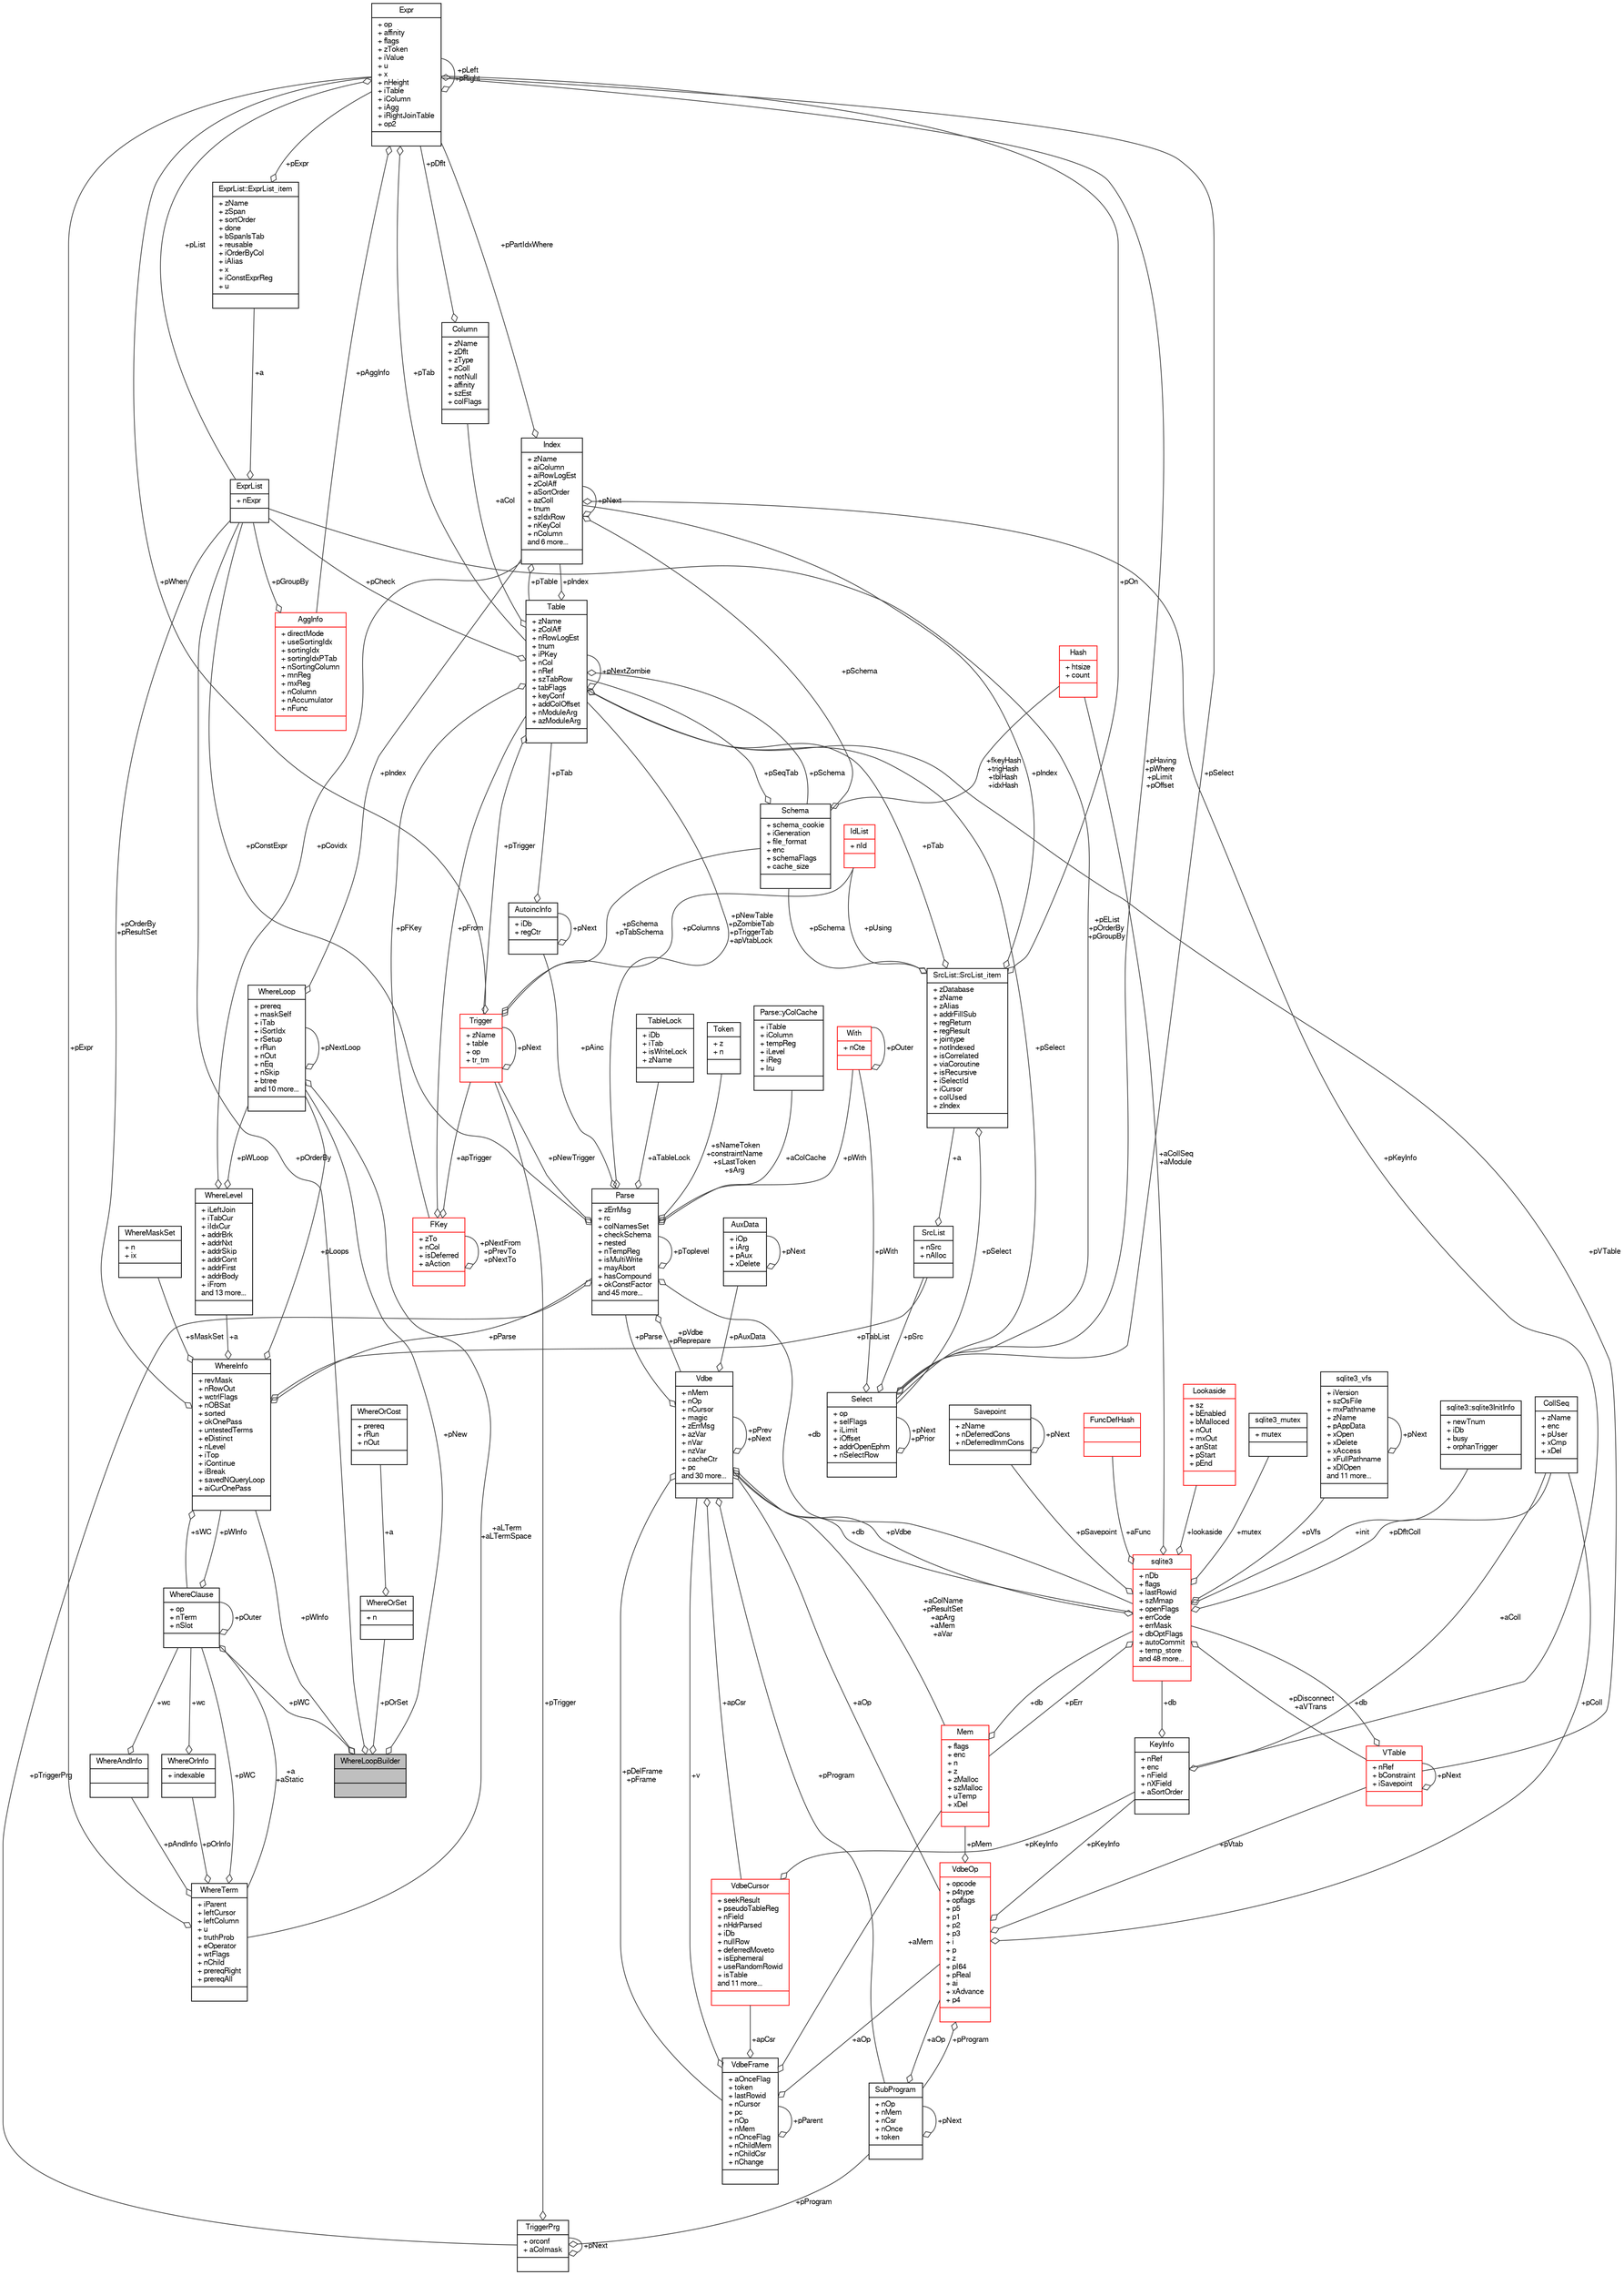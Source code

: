 digraph "WhereLoopBuilder"
{
  edge [fontname="FreeSans",fontsize="10",labelfontname="FreeSans",labelfontsize="10"];
  node [fontname="FreeSans",fontsize="10",shape=record];
  Node1 [label="{WhereLoopBuilder\n||}",height=0.2,width=0.4,color="black", fillcolor="grey75", style="filled", fontcolor="black"];
  Node2 -> Node1 [color="grey25",fontsize="10",style="solid",label=" +pOrSet" ,arrowhead="odiamond",fontname="FreeSans"];
  Node2 [label="{WhereOrSet\n|+ n\l|}",height=0.2,width=0.4,color="black", fillcolor="white", style="filled",URL="$structWhereOrSet.html"];
  Node3 -> Node2 [color="grey25",fontsize="10",style="solid",label=" +a" ,arrowhead="odiamond",fontname="FreeSans"];
  Node3 [label="{WhereOrCost\n|+ prereq\l+ rRun\l+ nOut\l|}",height=0.2,width=0.4,color="black", fillcolor="white", style="filled",URL="$structWhereOrCost.html"];
  Node4 -> Node1 [color="grey25",fontsize="10",style="solid",label=" +pNew" ,arrowhead="odiamond",fontname="FreeSans"];
  Node4 [label="{WhereLoop\n|+ prereq\l+ maskSelf\l+ iTab\l+ iSortIdx\l+ rSetup\l+ rRun\l+ nOut\l+ nEq\l+ nSkip\l+ btree\land 10 more...\l|}",height=0.2,width=0.4,color="black", fillcolor="white", style="filled",URL="$structWhereLoop.html"];
  Node4 -> Node4 [color="grey25",fontsize="10",style="solid",label=" +pNextLoop" ,arrowhead="odiamond",fontname="FreeSans"];
  Node5 -> Node4 [color="grey25",fontsize="10",style="solid",label=" +aLTerm\n+aLTermSpace" ,arrowhead="odiamond",fontname="FreeSans"];
  Node5 [label="{WhereTerm\n|+ iParent\l+ leftCursor\l+ leftColumn\l+ u\l+ truthProb\l+ eOperator\l+ wtFlags\l+ nChild\l+ prereqRight\l+ prereqAll\l|}",height=0.2,width=0.4,color="black", fillcolor="white", style="filled",URL="$structWhereTerm.html"];
  Node6 -> Node5 [color="grey25",fontsize="10",style="solid",label=" +pAndInfo" ,arrowhead="odiamond",fontname="FreeSans"];
  Node6 [label="{WhereAndInfo\n||}",height=0.2,width=0.4,color="black", fillcolor="white", style="filled",URL="$structWhereAndInfo.html"];
  Node7 -> Node6 [color="grey25",fontsize="10",style="solid",label=" +wc" ,arrowhead="odiamond",fontname="FreeSans"];
  Node7 [label="{WhereClause\n|+ op\l+ nTerm\l+ nSlot\l|}",height=0.2,width=0.4,color="black", fillcolor="white", style="filled",URL="$structWhereClause.html"];
  Node5 -> Node7 [color="grey25",fontsize="10",style="solid",label=" +a\n+aStatic" ,arrowhead="odiamond",fontname="FreeSans"];
  Node8 -> Node7 [color="grey25",fontsize="10",style="solid",label=" +pWInfo" ,arrowhead="odiamond",fontname="FreeSans"];
  Node8 [label="{WhereInfo\n|+ revMask\l+ nRowOut\l+ wctrlFlags\l+ nOBSat\l+ sorted\l+ okOnePass\l+ untestedTerms\l+ eDistinct\l+ nLevel\l+ iTop\l+ iContinue\l+ iBreak\l+ savedNQueryLoop\l+ aiCurOnePass\l|}",height=0.2,width=0.4,color="black", fillcolor="white", style="filled",URL="$structWhereInfo.html"];
  Node4 -> Node8 [color="grey25",fontsize="10",style="solid",label=" +pLoops" ,arrowhead="odiamond",fontname="FreeSans"];
  Node7 -> Node8 [color="grey25",fontsize="10",style="solid",label=" +sWC" ,arrowhead="odiamond",fontname="FreeSans"];
  Node9 -> Node8 [color="grey25",fontsize="10",style="solid",label=" +a" ,arrowhead="odiamond",fontname="FreeSans"];
  Node9 [label="{WhereLevel\n|+ iLeftJoin\l+ iTabCur\l+ iIdxCur\l+ addrBrk\l+ addrNxt\l+ addrSkip\l+ addrCont\l+ addrFirst\l+ addrBody\l+ iFrom\land 13 more...\l|}",height=0.2,width=0.4,color="black", fillcolor="white", style="filled",URL="$structWhereLevel.html"];
  Node4 -> Node9 [color="grey25",fontsize="10",style="solid",label=" +pWLoop" ,arrowhead="odiamond",fontname="FreeSans"];
  Node10 -> Node9 [color="grey25",fontsize="10",style="solid",label=" +pCovidx" ,arrowhead="odiamond",fontname="FreeSans"];
  Node10 [label="{Index\n|+ zName\l+ aiColumn\l+ aiRowLogEst\l+ zColAff\l+ aSortOrder\l+ azColl\l+ tnum\l+ szIdxRow\l+ nKeyCol\l+ nColumn\land 6 more...\l|}",height=0.2,width=0.4,color="black", fillcolor="white", style="filled",URL="$structIndex.html"];
  Node11 -> Node10 [color="grey25",fontsize="10",style="solid",label=" +pSchema" ,arrowhead="odiamond",fontname="FreeSans"];
  Node11 [label="{Schema\n|+ schema_cookie\l+ iGeneration\l+ file_format\l+ enc\l+ schemaFlags\l+ cache_size\l|}",height=0.2,width=0.4,color="black", fillcolor="white", style="filled",URL="$structSchema.html"];
  Node12 -> Node11 [color="grey25",fontsize="10",style="solid",label=" +pSeqTab" ,arrowhead="odiamond",fontname="FreeSans"];
  Node12 [label="{Table\n|+ zName\l+ zColAff\l+ nRowLogEst\l+ tnum\l+ iPKey\l+ nCol\l+ nRef\l+ szTabRow\l+ tabFlags\l+ keyConf\l+ addColOffset\l+ nModuleArg\l+ azModuleArg\l|}",height=0.2,width=0.4,color="black", fillcolor="white", style="filled",URL="$structTable.html"];
  Node11 -> Node12 [color="grey25",fontsize="10",style="solid",label=" +pSchema" ,arrowhead="odiamond",fontname="FreeSans"];
  Node13 -> Node12 [color="grey25",fontsize="10",style="solid",label=" +aCol" ,arrowhead="odiamond",fontname="FreeSans"];
  Node13 [label="{Column\n|+ zName\l+ zDflt\l+ zType\l+ zColl\l+ notNull\l+ affinity\l+ szEst\l+ colFlags\l|}",height=0.2,width=0.4,color="black", fillcolor="white", style="filled",URL="$structColumn.html"];
  Node14 -> Node13 [color="grey25",fontsize="10",style="solid",label=" +pDflt" ,arrowhead="odiamond",fontname="FreeSans"];
  Node14 [label="{Expr\n|+ op\l+ affinity\l+ flags\l+ zToken\l+ iValue\l+ u\l+ x\l+ nHeight\l+ iTable\l+ iColumn\l+ iAgg\l+ iRightJoinTable\l+ op2\l|}",height=0.2,width=0.4,color="black", fillcolor="white", style="filled",URL="$structExpr.html"];
  Node15 -> Node14 [color="grey25",fontsize="10",style="solid",label=" +pAggInfo" ,arrowhead="odiamond",fontname="FreeSans"];
  Node15 [label="{AggInfo\n|+ directMode\l+ useSortingIdx\l+ sortingIdx\l+ sortingIdxPTab\l+ nSortingColumn\l+ mnReg\l+ mxReg\l+ nColumn\l+ nAccumulator\l+ nFunc\l|}",height=0.2,width=0.4,color="red", fillcolor="white", style="filled",URL="$structAggInfo.html"];
  Node20 -> Node15 [color="grey25",fontsize="10",style="solid",label=" +pGroupBy" ,arrowhead="odiamond",fontname="FreeSans"];
  Node20 [label="{ExprList\n|+ nExpr\l|}",height=0.2,width=0.4,color="black", fillcolor="white", style="filled",URL="$structExprList.html"];
  Node21 -> Node20 [color="grey25",fontsize="10",style="solid",label=" +a" ,arrowhead="odiamond",fontname="FreeSans"];
  Node21 [label="{ExprList::ExprList_item\n|+ zName\l+ zSpan\l+ sortOrder\l+ done\l+ bSpanIsTab\l+ reusable\l+ iOrderByCol\l+ iAlias\l+ x\l+ iConstExprReg\l+ u\l|}",height=0.2,width=0.4,color="black", fillcolor="white", style="filled",URL="$structExprList_1_1ExprList__item.html"];
  Node14 -> Node21 [color="grey25",fontsize="10",style="solid",label=" +pExpr" ,arrowhead="odiamond",fontname="FreeSans"];
  Node14 -> Node14 [color="grey25",fontsize="10",style="solid",label=" +pLeft\n+pRight" ,arrowhead="odiamond",fontname="FreeSans"];
  Node12 -> Node14 [color="grey25",fontsize="10",style="solid",label=" +pTab" ,arrowhead="odiamond",fontname="FreeSans"];
  Node22 -> Node14 [color="grey25",fontsize="10",style="solid",label=" +pSelect" ,arrowhead="odiamond",fontname="FreeSans"];
  Node22 [label="{Select\n|+ op\l+ selFlags\l+ iLimit\l+ iOffset\l+ addrOpenEphm\l+ nSelectRow\l|}",height=0.2,width=0.4,color="black", fillcolor="white", style="filled",URL="$structSelect.html"];
  Node14 -> Node22 [color="grey25",fontsize="10",style="solid",label=" +pHaving\n+pWhere\n+pLimit\n+pOffset" ,arrowhead="odiamond",fontname="FreeSans"];
  Node23 -> Node22 [color="grey25",fontsize="10",style="solid",label=" +pWith" ,arrowhead="odiamond",fontname="FreeSans"];
  Node23 [label="{With\n|+ nCte\l|}",height=0.2,width=0.4,color="red", fillcolor="white", style="filled",URL="$structWith.html"];
  Node23 -> Node23 [color="grey25",fontsize="10",style="solid",label=" +pOuter" ,arrowhead="odiamond",fontname="FreeSans"];
  Node22 -> Node22 [color="grey25",fontsize="10",style="solid",label=" +pNext\n+pPrior" ,arrowhead="odiamond",fontname="FreeSans"];
  Node25 -> Node22 [color="grey25",fontsize="10",style="solid",label=" +pSrc" ,arrowhead="odiamond",fontname="FreeSans"];
  Node25 [label="{SrcList\n|+ nSrc\l+ nAlloc\l|}",height=0.2,width=0.4,color="black", fillcolor="white", style="filled",URL="$structSrcList.html"];
  Node26 -> Node25 [color="grey25",fontsize="10",style="solid",label=" +a" ,arrowhead="odiamond",fontname="FreeSans"];
  Node26 [label="{SrcList::SrcList_item\n|+ zDatabase\l+ zName\l+ zAlias\l+ addrFillSub\l+ regReturn\l+ regResult\l+ jointype\l+ notIndexed\l+ isCorrelated\l+ viaCoroutine\l+ isRecursive\l+ iSelectId\l+ iCursor\l+ colUsed\l+ zIndex\l|}",height=0.2,width=0.4,color="black", fillcolor="white", style="filled",URL="$structSrcList_1_1SrcList__item.html"];
  Node11 -> Node26 [color="grey25",fontsize="10",style="solid",label=" +pSchema" ,arrowhead="odiamond",fontname="FreeSans"];
  Node14 -> Node26 [color="grey25",fontsize="10",style="solid",label=" +pOn" ,arrowhead="odiamond",fontname="FreeSans"];
  Node27 -> Node26 [color="grey25",fontsize="10",style="solid",label=" +pUsing" ,arrowhead="odiamond",fontname="FreeSans"];
  Node27 [label="{IdList\n|+ nId\l|}",height=0.2,width=0.4,color="red", fillcolor="white", style="filled",URL="$structIdList.html"];
  Node12 -> Node26 [color="grey25",fontsize="10",style="solid",label=" +pTab" ,arrowhead="odiamond",fontname="FreeSans"];
  Node22 -> Node26 [color="grey25",fontsize="10",style="solid",label=" +pSelect" ,arrowhead="odiamond",fontname="FreeSans"];
  Node10 -> Node26 [color="grey25",fontsize="10",style="solid",label=" +pIndex" ,arrowhead="odiamond",fontname="FreeSans"];
  Node20 -> Node22 [color="grey25",fontsize="10",style="solid",label=" +pEList\n+pOrderBy\n+pGroupBy" ,arrowhead="odiamond",fontname="FreeSans"];
  Node20 -> Node14 [color="grey25",fontsize="10",style="solid",label=" +pList" ,arrowhead="odiamond",fontname="FreeSans"];
  Node29 -> Node12 [color="grey25",fontsize="10",style="solid",label=" +pFKey" ,arrowhead="odiamond",fontname="FreeSans"];
  Node29 [label="{FKey\n|+ zTo\l+ nCol\l+ isDeferred\l+ aAction\l|}",height=0.2,width=0.4,color="red", fillcolor="white", style="filled",URL="$structFKey.html"];
  Node29 -> Node29 [color="grey25",fontsize="10",style="solid",label=" +pNextFrom\n+pPrevTo\n+pNextTo" ,arrowhead="odiamond",fontname="FreeSans"];
  Node12 -> Node29 [color="grey25",fontsize="10",style="solid",label=" +pFrom" ,arrowhead="odiamond",fontname="FreeSans"];
  Node31 -> Node29 [color="grey25",fontsize="10",style="solid",label=" +apTrigger" ,arrowhead="odiamond",fontname="FreeSans"];
  Node31 [label="{Trigger\n|+ zName\l+ table\l+ op\l+ tr_tm\l|}",height=0.2,width=0.4,color="red", fillcolor="white", style="filled",URL="$structTrigger.html"];
  Node11 -> Node31 [color="grey25",fontsize="10",style="solid",label=" +pSchema\n+pTabSchema" ,arrowhead="odiamond",fontname="FreeSans"];
  Node14 -> Node31 [color="grey25",fontsize="10",style="solid",label=" +pWhen" ,arrowhead="odiamond",fontname="FreeSans"];
  Node27 -> Node31 [color="grey25",fontsize="10",style="solid",label=" +pColumns" ,arrowhead="odiamond",fontname="FreeSans"];
  Node31 -> Node31 [color="grey25",fontsize="10",style="solid",label=" +pNext" ,arrowhead="odiamond",fontname="FreeSans"];
  Node34 -> Node12 [color="grey25",fontsize="10",style="solid",label=" +pVTable" ,arrowhead="odiamond",fontname="FreeSans"];
  Node34 [label="{VTable\n|+ nRef\l+ bConstraint\l+ iSavepoint\l|}",height=0.2,width=0.4,color="red", fillcolor="white", style="filled",URL="$structVTable.html"];
  Node35 -> Node34 [color="grey25",fontsize="10",style="solid",label=" +db" ,arrowhead="odiamond",fontname="FreeSans"];
  Node35 [label="{sqlite3\n|+ nDb\l+ flags\l+ lastRowid\l+ szMmap\l+ openFlags\l+ errCode\l+ errMask\l+ dbOptFlags\l+ autoCommit\l+ temp_store\land 48 more...\l|}",height=0.2,width=0.4,color="red", fillcolor="white", style="filled",URL="$structsqlite3.html"];
  Node36 -> Node35 [color="grey25",fontsize="10",style="solid",label=" +pErr" ,arrowhead="odiamond",fontname="FreeSans"];
  Node36 [label="{Mem\n|+ flags\l+ enc\l+ n\l+ z\l+ zMalloc\l+ szMalloc\l+ uTemp\l+ xDel\l|}",height=0.2,width=0.4,color="red", fillcolor="white", style="filled",URL="$structMem.html"];
  Node35 -> Node36 [color="grey25",fontsize="10",style="solid",label=" +db" ,arrowhead="odiamond",fontname="FreeSans"];
  Node39 -> Node35 [color="grey25",fontsize="10",style="solid",label=" +pVdbe" ,arrowhead="odiamond",fontname="FreeSans"];
  Node39 [label="{Vdbe\n|+ nMem\l+ nOp\l+ nCursor\l+ magic\l+ zErrMsg\l+ azVar\l+ nVar\l+ nzVar\l+ cacheCtr\l+ pc\land 30 more...\l|}",height=0.2,width=0.4,color="black", fillcolor="white", style="filled",URL="$structVdbe.html"];
  Node39 -> Node39 [color="grey25",fontsize="10",style="solid",label=" +pPrev\n+pNext" ,arrowhead="odiamond",fontname="FreeSans"];
  Node36 -> Node39 [color="grey25",fontsize="10",style="solid",label=" +aColName\n+pResultSet\n+apArg\n+aMem\n+aVar" ,arrowhead="odiamond",fontname="FreeSans"];
  Node35 -> Node39 [color="grey25",fontsize="10",style="solid",label=" +db" ,arrowhead="odiamond",fontname="FreeSans"];
  Node38 -> Node39 [color="grey25",fontsize="10",style="solid",label=" +pDelFrame\n+pFrame" ,arrowhead="odiamond",fontname="FreeSans"];
  Node38 [label="{VdbeFrame\n|+ aOnceFlag\l+ token\l+ lastRowid\l+ nCursor\l+ pc\l+ nOp\l+ nMem\l+ nOnceFlag\l+ nChildMem\l+ nChildCsr\l+ nChange\l|}",height=0.2,width=0.4,color="black", fillcolor="white", style="filled",URL="$structVdbeFrame.html"];
  Node36 -> Node38 [color="grey25",fontsize="10",style="solid",label=" +aMem" ,arrowhead="odiamond",fontname="FreeSans"];
  Node39 -> Node38 [color="grey25",fontsize="10",style="solid",label=" +v" ,arrowhead="odiamond",fontname="FreeSans"];
  Node38 -> Node38 [color="grey25",fontsize="10",style="solid",label=" +pParent" ,arrowhead="odiamond",fontname="FreeSans"];
  Node45 -> Node38 [color="grey25",fontsize="10",style="solid",label=" +apCsr" ,arrowhead="odiamond",fontname="FreeSans"];
  Node45 [label="{VdbeCursor\n|+ seekResult\l+ pseudoTableReg\l+ nField\l+ nHdrParsed\l+ iDb\l+ nullRow\l+ deferredMoveto\l+ isEphemeral\l+ useRandomRowid\l+ isTable\land 11 more...\l|}",height=0.2,width=0.4,color="red", fillcolor="white", style="filled",URL="$structVdbeCursor.html"];
  Node44 -> Node45 [color="grey25",fontsize="10",style="solid",label=" +pKeyInfo" ,arrowhead="odiamond",fontname="FreeSans"];
  Node44 [label="{KeyInfo\n|+ nRef\l+ enc\l+ nField\l+ nXField\l+ aSortOrder\l|}",height=0.2,width=0.4,color="black", fillcolor="white", style="filled",URL="$structKeyInfo.html"];
  Node35 -> Node44 [color="grey25",fontsize="10",style="solid",label=" +db" ,arrowhead="odiamond",fontname="FreeSans"];
  Node43 -> Node44 [color="grey25",fontsize="10",style="solid",label=" +aColl" ,arrowhead="odiamond",fontname="FreeSans"];
  Node43 [label="{CollSeq\n|+ zName\l+ enc\l+ pUser\l+ xCmp\l+ xDel\l|}",height=0.2,width=0.4,color="black", fillcolor="white", style="filled",URL="$structCollSeq.html"];
  Node42 -> Node38 [color="grey25",fontsize="10",style="solid",label=" +aOp" ,arrowhead="odiamond",fontname="FreeSans"];
  Node42 [label="{VdbeOp\n|+ opcode\l+ p4type\l+ opflags\l+ p5\l+ p1\l+ p2\l+ p3\l+ i\l+ p\l+ z\l+ pI64\l+ pReal\l+ ai\l+ xAdvance\l+ p4\l|}",height=0.2,width=0.4,color="red", fillcolor="white", style="filled",URL="$structVdbeOp.html"];
  Node36 -> Node42 [color="grey25",fontsize="10",style="solid",label=" +pMem" ,arrowhead="odiamond",fontname="FreeSans"];
  Node43 -> Node42 [color="grey25",fontsize="10",style="solid",label=" +pColl" ,arrowhead="odiamond",fontname="FreeSans"];
  Node34 -> Node42 [color="grey25",fontsize="10",style="solid",label=" +pVtab" ,arrowhead="odiamond",fontname="FreeSans"];
  Node41 -> Node42 [color="grey25",fontsize="10",style="solid",label=" +pProgram" ,arrowhead="odiamond",fontname="FreeSans"];
  Node41 [label="{SubProgram\n|+ nOp\l+ nMem\l+ nCsr\l+ nOnce\l+ token\l|}",height=0.2,width=0.4,color="black", fillcolor="white", style="filled",URL="$structSubProgram.html"];
  Node41 -> Node41 [color="grey25",fontsize="10",style="solid",label=" +pNext" ,arrowhead="odiamond",fontname="FreeSans"];
  Node42 -> Node41 [color="grey25",fontsize="10",style="solid",label=" +aOp" ,arrowhead="odiamond",fontname="FreeSans"];
  Node44 -> Node42 [color="grey25",fontsize="10",style="solid",label=" +pKeyInfo" ,arrowhead="odiamond",fontname="FreeSans"];
  Node40 -> Node39 [color="grey25",fontsize="10",style="solid",label=" +pAuxData" ,arrowhead="odiamond",fontname="FreeSans"];
  Node40 [label="{AuxData\n|+ iOp\l+ iArg\l+ pAux\l+ xDelete\l|}",height=0.2,width=0.4,color="black", fillcolor="white", style="filled",URL="$structAuxData.html"];
  Node40 -> Node40 [color="grey25",fontsize="10",style="solid",label=" +pNext" ,arrowhead="odiamond",fontname="FreeSans"];
  Node41 -> Node39 [color="grey25",fontsize="10",style="solid",label=" +pProgram" ,arrowhead="odiamond",fontname="FreeSans"];
  Node45 -> Node39 [color="grey25",fontsize="10",style="solid",label=" +apCsr" ,arrowhead="odiamond",fontname="FreeSans"];
  Node78 -> Node39 [color="grey25",fontsize="10",style="solid",label=" +pParse" ,arrowhead="odiamond",fontname="FreeSans"];
  Node78 [label="{Parse\n|+ zErrMsg\l+ rc\l+ colNamesSet\l+ checkSchema\l+ nested\l+ nTempReg\l+ isMultiWrite\l+ mayAbort\l+ hasCompound\l+ okConstFactor\land 45 more...\l|}",height=0.2,width=0.4,color="black", fillcolor="white", style="filled",URL="$structParse.html"];
  Node39 -> Node78 [color="grey25",fontsize="10",style="solid",label=" +pVdbe\n+pReprepare" ,arrowhead="odiamond",fontname="FreeSans"];
  Node35 -> Node78 [color="grey25",fontsize="10",style="solid",label=" +db" ,arrowhead="odiamond",fontname="FreeSans"];
  Node79 -> Node78 [color="grey25",fontsize="10",style="solid",label=" +aTableLock" ,arrowhead="odiamond",fontname="FreeSans"];
  Node79 [label="{TableLock\n|+ iDb\l+ iTab\l+ isWriteLock\l+ zName\l|}",height=0.2,width=0.4,color="black", fillcolor="white", style="filled",URL="$structTableLock.html"];
  Node33 -> Node78 [color="grey25",fontsize="10",style="solid",label=" +sNameToken\n+constraintName\n+sLastToken\n+sArg" ,arrowhead="odiamond",fontname="FreeSans"];
  Node33 [label="{Token\n|+ z\l+ n\l|}",height=0.2,width=0.4,color="black", fillcolor="white", style="filled",URL="$structToken.html"];
  Node23 -> Node78 [color="grey25",fontsize="10",style="solid",label=" +pWith" ,arrowhead="odiamond",fontname="FreeSans"];
  Node80 -> Node78 [color="grey25",fontsize="10",style="solid",label=" +aColCache" ,arrowhead="odiamond",fontname="FreeSans"];
  Node80 [label="{Parse::yColCache\n|+ iTable\l+ iColumn\l+ tempReg\l+ iLevel\l+ iReg\l+ lru\l|}",height=0.2,width=0.4,color="black", fillcolor="white", style="filled",URL="$structParse_1_1yColCache.html"];
  Node12 -> Node78 [color="grey25",fontsize="10",style="solid",label=" +pNewTable\n+pZombieTab\n+pTriggerTab\n+apVtabLock" ,arrowhead="odiamond",fontname="FreeSans"];
  Node31 -> Node78 [color="grey25",fontsize="10",style="solid",label=" +pNewTrigger" ,arrowhead="odiamond",fontname="FreeSans"];
  Node81 -> Node78 [color="grey25",fontsize="10",style="solid",label=" +pTriggerPrg" ,arrowhead="odiamond",fontname="FreeSans"];
  Node81 [label="{TriggerPrg\n|+ orconf\l+ aColmask\l|}",height=0.2,width=0.4,color="black", fillcolor="white", style="filled",URL="$structTriggerPrg.html"];
  Node41 -> Node81 [color="grey25",fontsize="10",style="solid",label=" +pProgram" ,arrowhead="odiamond",fontname="FreeSans"];
  Node31 -> Node81 [color="grey25",fontsize="10",style="solid",label=" +pTrigger" ,arrowhead="odiamond",fontname="FreeSans"];
  Node81 -> Node81 [color="grey25",fontsize="10",style="solid",label=" +pNext" ,arrowhead="odiamond",fontname="FreeSans"];
  Node82 -> Node78 [color="grey25",fontsize="10",style="solid",label=" +pAinc" ,arrowhead="odiamond",fontname="FreeSans"];
  Node82 [label="{AutoincInfo\n|+ iDb\l+ regCtr\l|}",height=0.2,width=0.4,color="black", fillcolor="white", style="filled",URL="$structAutoincInfo.html"];
  Node12 -> Node82 [color="grey25",fontsize="10",style="solid",label=" +pTab" ,arrowhead="odiamond",fontname="FreeSans"];
  Node82 -> Node82 [color="grey25",fontsize="10",style="solid",label=" +pNext" ,arrowhead="odiamond",fontname="FreeSans"];
  Node20 -> Node78 [color="grey25",fontsize="10",style="solid",label=" +pConstExpr" ,arrowhead="odiamond",fontname="FreeSans"];
  Node78 -> Node78 [color="grey25",fontsize="10",style="solid",label=" +pToplevel" ,arrowhead="odiamond",fontname="FreeSans"];
  Node42 -> Node39 [color="grey25",fontsize="10",style="solid",label=" +aOp" ,arrowhead="odiamond",fontname="FreeSans"];
  Node86 -> Node35 [color="grey25",fontsize="10",style="solid",label=" +pSavepoint" ,arrowhead="odiamond",fontname="FreeSans"];
  Node86 [label="{Savepoint\n|+ zName\l+ nDeferredCons\l+ nDeferredImmCons\l|}",height=0.2,width=0.4,color="black", fillcolor="white", style="filled",URL="$structSavepoint.html"];
  Node86 -> Node86 [color="grey25",fontsize="10",style="solid",label=" +pNext" ,arrowhead="odiamond",fontname="FreeSans"];
  Node87 -> Node35 [color="grey25",fontsize="10",style="solid",label=" +aFunc" ,arrowhead="odiamond",fontname="FreeSans"];
  Node87 [label="{FuncDefHash\n||}",height=0.2,width=0.4,color="red", fillcolor="white", style="filled",URL="$structFuncDefHash.html"];
  Node88 -> Node35 [color="grey25",fontsize="10",style="solid",label=" +lookaside" ,arrowhead="odiamond",fontname="FreeSans"];
  Node88 [label="{Lookaside\n|+ sz\l+ bEnabled\l+ bMalloced\l+ nOut\l+ mxOut\l+ anStat\l+ pStart\l+ pEnd\l|}",height=0.2,width=0.4,color="red", fillcolor="white", style="filled",URL="$structLookaside.html"];
  Node50 -> Node35 [color="grey25",fontsize="10",style="solid",label=" +mutex" ,arrowhead="odiamond",fontname="FreeSans"];
  Node50 [label="{sqlite3_mutex\n|+ mutex\l|}",height=0.2,width=0.4,color="black", fillcolor="white", style="filled",URL="$structsqlite3__mutex.html"];
  Node61 -> Node35 [color="grey25",fontsize="10",style="solid",label=" +pVfs" ,arrowhead="odiamond",fontname="FreeSans"];
  Node61 [label="{sqlite3_vfs\n|+ iVersion\l+ szOsFile\l+ mxPathname\l+ zName\l+ pAppData\l+ xOpen\l+ xDelete\l+ xAccess\l+ xFullPathname\l+ xDlOpen\land 11 more...\l|}",height=0.2,width=0.4,color="black", fillcolor="white", style="filled",URL="$structsqlite3__vfs.html"];
  Node61 -> Node61 [color="grey25",fontsize="10",style="solid",label=" +pNext" ,arrowhead="odiamond",fontname="FreeSans"];
  Node90 -> Node35 [color="grey25",fontsize="10",style="solid",label=" +init" ,arrowhead="odiamond",fontname="FreeSans"];
  Node90 [label="{sqlite3::sqlite3InitInfo\n|+ newTnum\l+ iDb\l+ busy\l+ orphanTrigger\l|}",height=0.2,width=0.4,color="black", fillcolor="white", style="filled",URL="$structsqlite3_1_1sqlite3InitInfo.html"];
  Node43 -> Node35 [color="grey25",fontsize="10",style="solid",label=" +pDfltColl" ,arrowhead="odiamond",fontname="FreeSans"];
  Node34 -> Node35 [color="grey25",fontsize="10",style="solid",label=" +pDisconnect\n+aVTrans" ,arrowhead="odiamond",fontname="FreeSans"];
  Node94 -> Node35 [color="grey25",fontsize="10",style="solid",label=" +aCollSeq\n+aModule" ,arrowhead="odiamond",fontname="FreeSans"];
  Node94 [label="{Hash\n|+ htsize\l+ count\l|}",height=0.2,width=0.4,color="red", fillcolor="white", style="filled",URL="$structHash.html"];
  Node34 -> Node34 [color="grey25",fontsize="10",style="solid",label=" +pNext" ,arrowhead="odiamond",fontname="FreeSans"];
  Node12 -> Node12 [color="grey25",fontsize="10",style="solid",label=" +pNextZombie" ,arrowhead="odiamond",fontname="FreeSans"];
  Node31 -> Node12 [color="grey25",fontsize="10",style="solid",label=" +pTrigger" ,arrowhead="odiamond",fontname="FreeSans"];
  Node22 -> Node12 [color="grey25",fontsize="10",style="solid",label=" +pSelect" ,arrowhead="odiamond",fontname="FreeSans"];
  Node20 -> Node12 [color="grey25",fontsize="10",style="solid",label=" +pCheck" ,arrowhead="odiamond",fontname="FreeSans"];
  Node10 -> Node12 [color="grey25",fontsize="10",style="solid",label=" +pIndex" ,arrowhead="odiamond",fontname="FreeSans"];
  Node94 -> Node11 [color="grey25",fontsize="10",style="solid",label=" +fkeyHash\n+trigHash\n+tblHash\n+idxHash" ,arrowhead="odiamond",fontname="FreeSans"];
  Node14 -> Node10 [color="grey25",fontsize="10",style="solid",label=" +pPartIdxWhere" ,arrowhead="odiamond",fontname="FreeSans"];
  Node12 -> Node10 [color="grey25",fontsize="10",style="solid",label=" +pTable" ,arrowhead="odiamond",fontname="FreeSans"];
  Node44 -> Node10 [color="grey25",fontsize="10",style="solid",label=" +pKeyInfo" ,arrowhead="odiamond",fontname="FreeSans"];
  Node10 -> Node10 [color="grey25",fontsize="10",style="solid",label=" +pNext" ,arrowhead="odiamond",fontname="FreeSans"];
  Node98 -> Node8 [color="grey25",fontsize="10",style="solid",label=" +sMaskSet" ,arrowhead="odiamond",fontname="FreeSans"];
  Node98 [label="{WhereMaskSet\n|+ n\l+ ix\l|}",height=0.2,width=0.4,color="black", fillcolor="white", style="filled",URL="$structWhereMaskSet.html"];
  Node25 -> Node8 [color="grey25",fontsize="10",style="solid",label=" +pTabList" ,arrowhead="odiamond",fontname="FreeSans"];
  Node20 -> Node8 [color="grey25",fontsize="10",style="solid",label=" +pOrderBy\n+pResultSet" ,arrowhead="odiamond",fontname="FreeSans"];
  Node78 -> Node8 [color="grey25",fontsize="10",style="solid",label=" +pParse" ,arrowhead="odiamond",fontname="FreeSans"];
  Node7 -> Node7 [color="grey25",fontsize="10",style="solid",label=" +pOuter" ,arrowhead="odiamond",fontname="FreeSans"];
  Node99 -> Node5 [color="grey25",fontsize="10",style="solid",label=" +pOrInfo" ,arrowhead="odiamond",fontname="FreeSans"];
  Node99 [label="{WhereOrInfo\n|+ indexable\l|}",height=0.2,width=0.4,color="black", fillcolor="white", style="filled",URL="$structWhereOrInfo.html"];
  Node7 -> Node99 [color="grey25",fontsize="10",style="solid",label=" +wc" ,arrowhead="odiamond",fontname="FreeSans"];
  Node14 -> Node5 [color="grey25",fontsize="10",style="solid",label=" +pExpr" ,arrowhead="odiamond",fontname="FreeSans"];
  Node7 -> Node5 [color="grey25",fontsize="10",style="solid",label=" +pWC" ,arrowhead="odiamond",fontname="FreeSans"];
  Node10 -> Node4 [color="grey25",fontsize="10",style="solid",label=" +pIndex" ,arrowhead="odiamond",fontname="FreeSans"];
  Node8 -> Node1 [color="grey25",fontsize="10",style="solid",label=" +pWInfo" ,arrowhead="odiamond",fontname="FreeSans"];
  Node7 -> Node1 [color="grey25",fontsize="10",style="solid",label=" +pWC" ,arrowhead="odiamond",fontname="FreeSans"];
  Node20 -> Node1 [color="grey25",fontsize="10",style="solid",label=" +pOrderBy" ,arrowhead="odiamond",fontname="FreeSans"];
}
